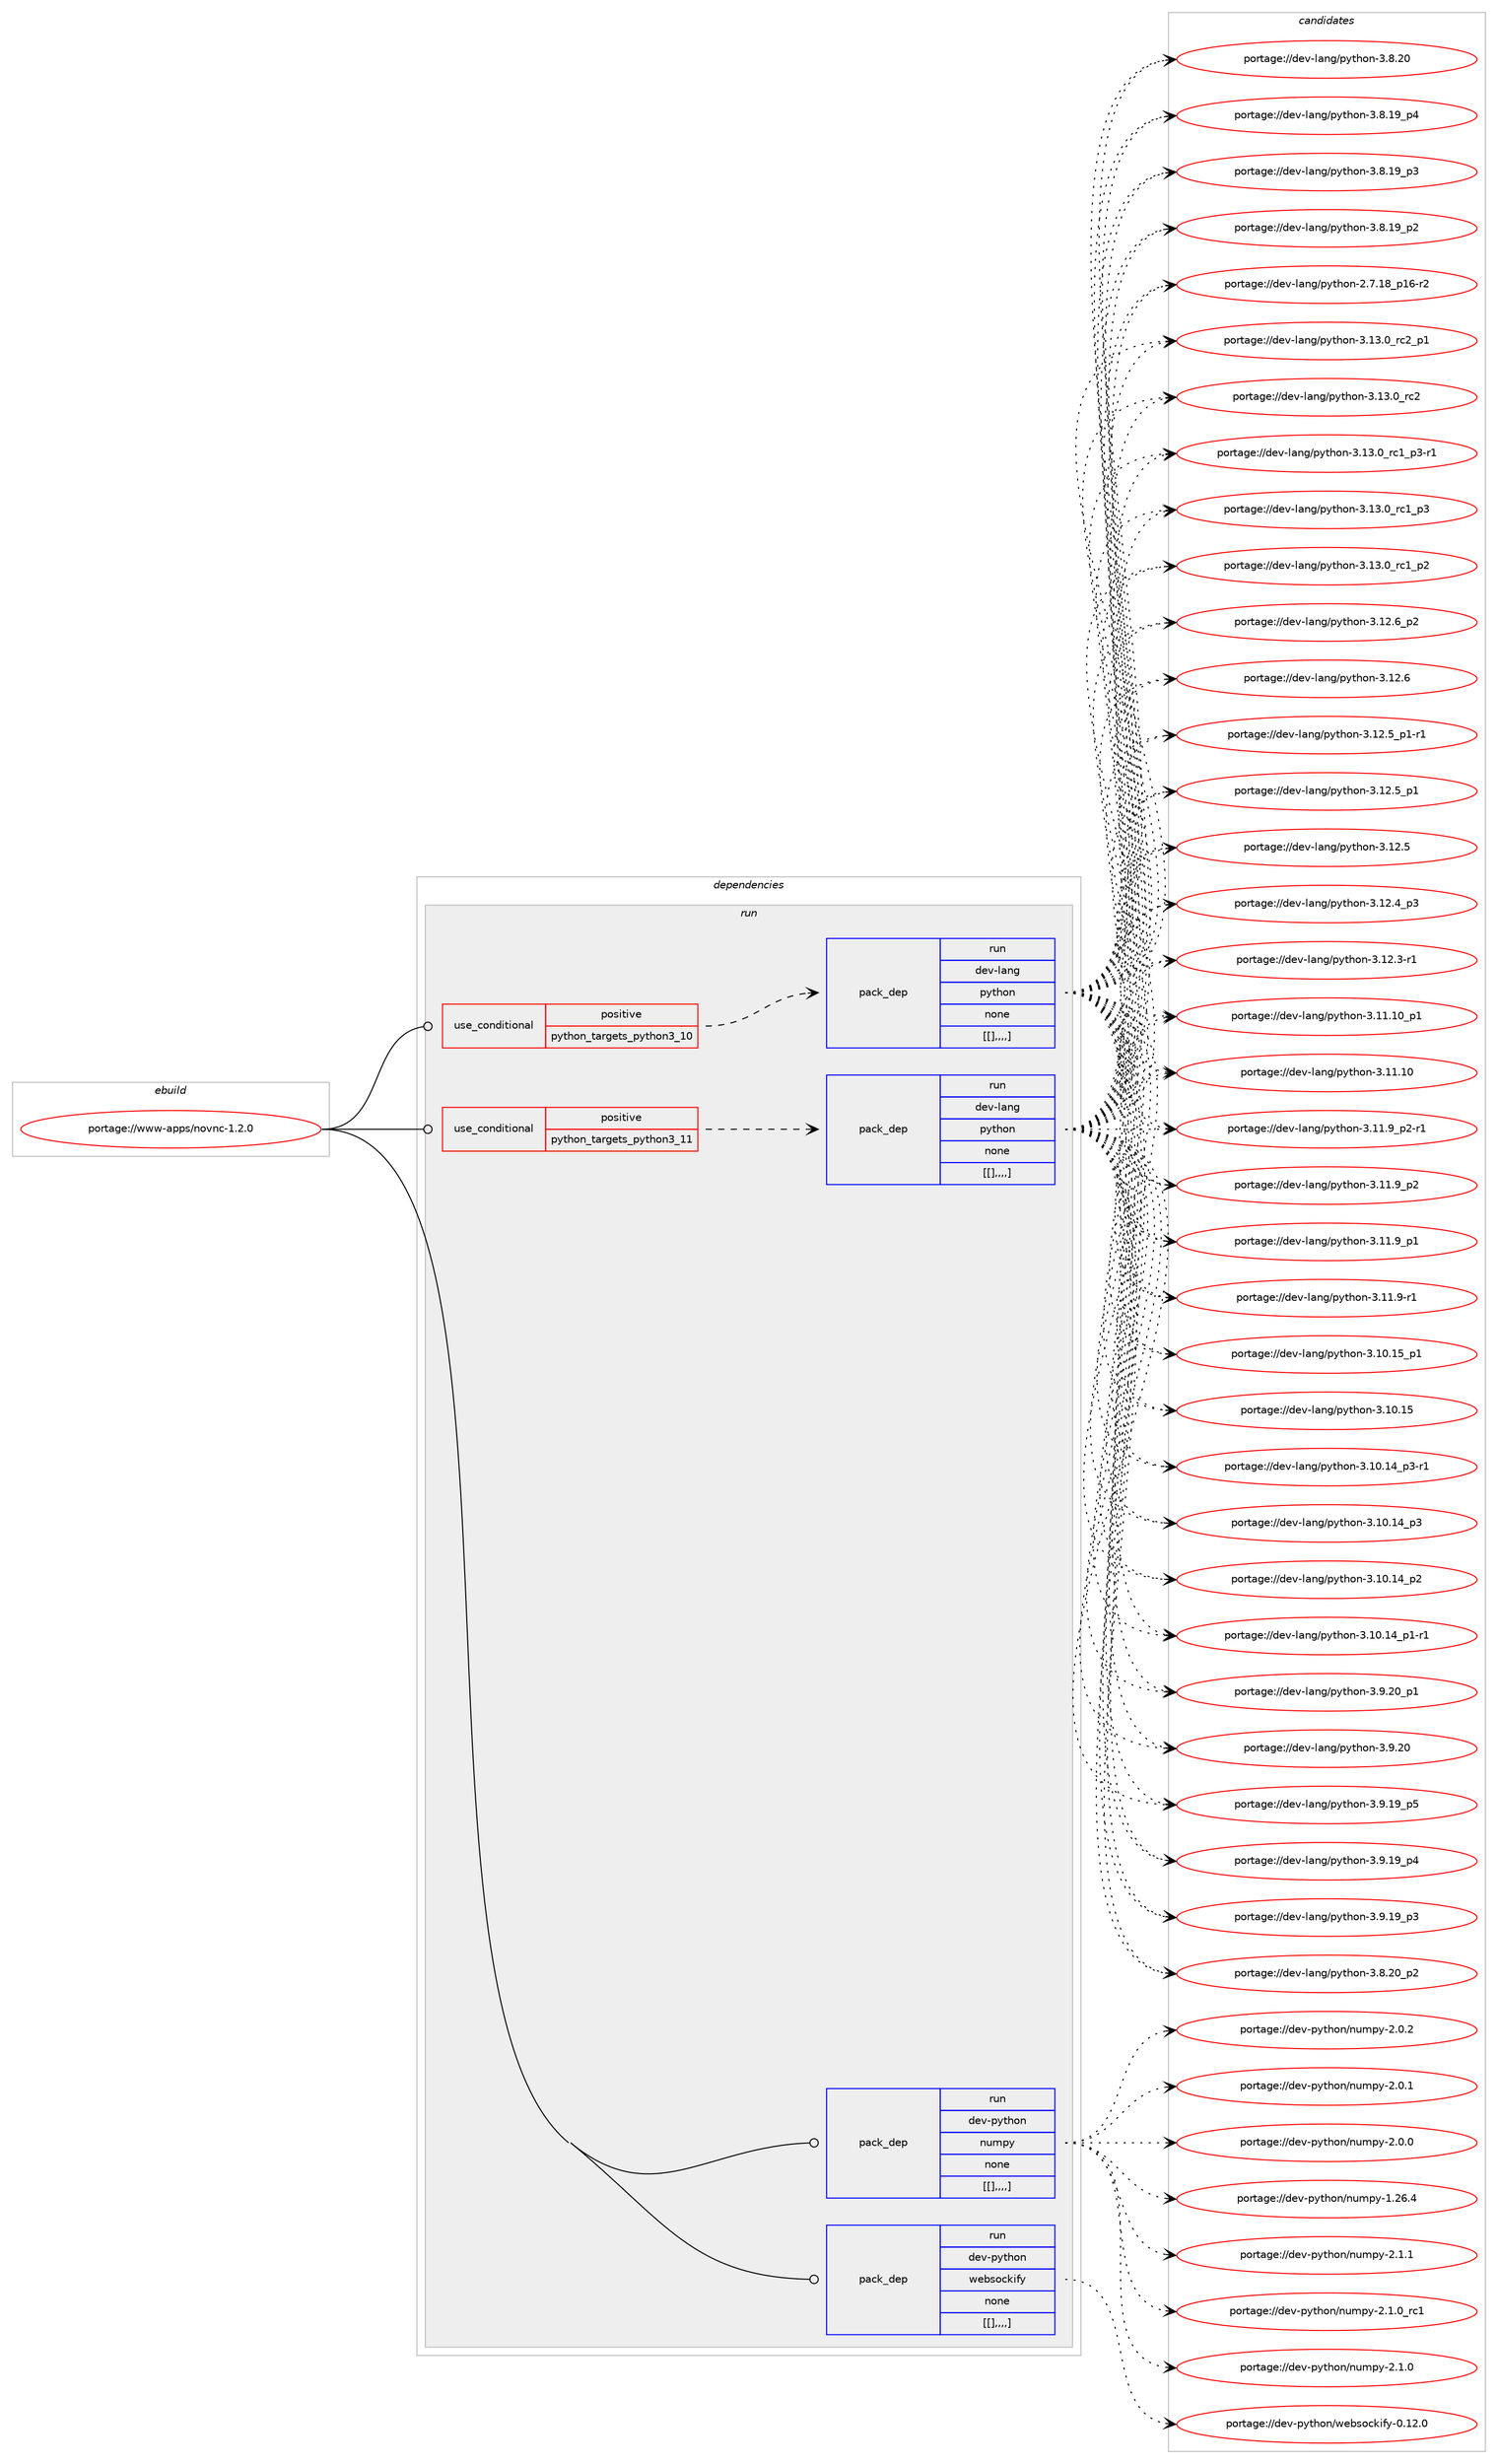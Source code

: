 digraph prolog {

# *************
# Graph options
# *************

newrank=true;
concentrate=true;
compound=true;
graph [rankdir=LR,fontname=Helvetica,fontsize=10,ranksep=1.5];#, ranksep=2.5, nodesep=0.2];
edge  [arrowhead=vee];
node  [fontname=Helvetica,fontsize=10];

# **********
# The ebuild
# **********

subgraph cluster_leftcol {
color=gray;
label=<<i>ebuild</i>>;
id [label="portage://www-apps/novnc-1.2.0", color=red, width=4, href="../www-apps/novnc-1.2.0.svg"];
}

# ****************
# The dependencies
# ****************

subgraph cluster_midcol {
color=gray;
label=<<i>dependencies</i>>;
subgraph cluster_compile {
fillcolor="#eeeeee";
style=filled;
label=<<i>compile</i>>;
}
subgraph cluster_compileandrun {
fillcolor="#eeeeee";
style=filled;
label=<<i>compile and run</i>>;
}
subgraph cluster_run {
fillcolor="#eeeeee";
style=filled;
label=<<i>run</i>>;
subgraph cond124281 {
dependency461075 [label=<<TABLE BORDER="0" CELLBORDER="1" CELLSPACING="0" CELLPADDING="4"><TR><TD ROWSPAN="3" CELLPADDING="10">use_conditional</TD></TR><TR><TD>positive</TD></TR><TR><TD>python_targets_python3_10</TD></TR></TABLE>>, shape=none, color=red];
subgraph pack333488 {
dependency461076 [label=<<TABLE BORDER="0" CELLBORDER="1" CELLSPACING="0" CELLPADDING="4" WIDTH="220"><TR><TD ROWSPAN="6" CELLPADDING="30">pack_dep</TD></TR><TR><TD WIDTH="110">run</TD></TR><TR><TD>dev-lang</TD></TR><TR><TD>python</TD></TR><TR><TD>none</TD></TR><TR><TD>[[],,,,]</TD></TR></TABLE>>, shape=none, color=blue];
}
dependency461075:e -> dependency461076:w [weight=20,style="dashed",arrowhead="vee"];
}
id:e -> dependency461075:w [weight=20,style="solid",arrowhead="odot"];
subgraph cond124282 {
dependency461077 [label=<<TABLE BORDER="0" CELLBORDER="1" CELLSPACING="0" CELLPADDING="4"><TR><TD ROWSPAN="3" CELLPADDING="10">use_conditional</TD></TR><TR><TD>positive</TD></TR><TR><TD>python_targets_python3_11</TD></TR></TABLE>>, shape=none, color=red];
subgraph pack333489 {
dependency461078 [label=<<TABLE BORDER="0" CELLBORDER="1" CELLSPACING="0" CELLPADDING="4" WIDTH="220"><TR><TD ROWSPAN="6" CELLPADDING="30">pack_dep</TD></TR><TR><TD WIDTH="110">run</TD></TR><TR><TD>dev-lang</TD></TR><TR><TD>python</TD></TR><TR><TD>none</TD></TR><TR><TD>[[],,,,]</TD></TR></TABLE>>, shape=none, color=blue];
}
dependency461077:e -> dependency461078:w [weight=20,style="dashed",arrowhead="vee"];
}
id:e -> dependency461077:w [weight=20,style="solid",arrowhead="odot"];
subgraph pack333490 {
dependency461079 [label=<<TABLE BORDER="0" CELLBORDER="1" CELLSPACING="0" CELLPADDING="4" WIDTH="220"><TR><TD ROWSPAN="6" CELLPADDING="30">pack_dep</TD></TR><TR><TD WIDTH="110">run</TD></TR><TR><TD>dev-python</TD></TR><TR><TD>numpy</TD></TR><TR><TD>none</TD></TR><TR><TD>[[],,,,]</TD></TR></TABLE>>, shape=none, color=blue];
}
id:e -> dependency461079:w [weight=20,style="solid",arrowhead="odot"];
subgraph pack333491 {
dependency461080 [label=<<TABLE BORDER="0" CELLBORDER="1" CELLSPACING="0" CELLPADDING="4" WIDTH="220"><TR><TD ROWSPAN="6" CELLPADDING="30">pack_dep</TD></TR><TR><TD WIDTH="110">run</TD></TR><TR><TD>dev-python</TD></TR><TR><TD>websockify</TD></TR><TR><TD>none</TD></TR><TR><TD>[[],,,,]</TD></TR></TABLE>>, shape=none, color=blue];
}
id:e -> dependency461080:w [weight=20,style="solid",arrowhead="odot"];
}
}

# **************
# The candidates
# **************

subgraph cluster_choices {
rank=same;
color=gray;
label=<<i>candidates</i>>;

subgraph choice333488 {
color=black;
nodesep=1;
choice100101118451089711010347112121116104111110455146495146489511499509511249 [label="portage://dev-lang/python-3.13.0_rc2_p1", color=red, width=4,href="../dev-lang/python-3.13.0_rc2_p1.svg"];
choice10010111845108971101034711212111610411111045514649514648951149950 [label="portage://dev-lang/python-3.13.0_rc2", color=red, width=4,href="../dev-lang/python-3.13.0_rc2.svg"];
choice1001011184510897110103471121211161041111104551464951464895114994995112514511449 [label="portage://dev-lang/python-3.13.0_rc1_p3-r1", color=red, width=4,href="../dev-lang/python-3.13.0_rc1_p3-r1.svg"];
choice100101118451089711010347112121116104111110455146495146489511499499511251 [label="portage://dev-lang/python-3.13.0_rc1_p3", color=red, width=4,href="../dev-lang/python-3.13.0_rc1_p3.svg"];
choice100101118451089711010347112121116104111110455146495146489511499499511250 [label="portage://dev-lang/python-3.13.0_rc1_p2", color=red, width=4,href="../dev-lang/python-3.13.0_rc1_p2.svg"];
choice100101118451089711010347112121116104111110455146495046549511250 [label="portage://dev-lang/python-3.12.6_p2", color=red, width=4,href="../dev-lang/python-3.12.6_p2.svg"];
choice10010111845108971101034711212111610411111045514649504654 [label="portage://dev-lang/python-3.12.6", color=red, width=4,href="../dev-lang/python-3.12.6.svg"];
choice1001011184510897110103471121211161041111104551464950465395112494511449 [label="portage://dev-lang/python-3.12.5_p1-r1", color=red, width=4,href="../dev-lang/python-3.12.5_p1-r1.svg"];
choice100101118451089711010347112121116104111110455146495046539511249 [label="portage://dev-lang/python-3.12.5_p1", color=red, width=4,href="../dev-lang/python-3.12.5_p1.svg"];
choice10010111845108971101034711212111610411111045514649504653 [label="portage://dev-lang/python-3.12.5", color=red, width=4,href="../dev-lang/python-3.12.5.svg"];
choice100101118451089711010347112121116104111110455146495046529511251 [label="portage://dev-lang/python-3.12.4_p3", color=red, width=4,href="../dev-lang/python-3.12.4_p3.svg"];
choice100101118451089711010347112121116104111110455146495046514511449 [label="portage://dev-lang/python-3.12.3-r1", color=red, width=4,href="../dev-lang/python-3.12.3-r1.svg"];
choice10010111845108971101034711212111610411111045514649494649489511249 [label="portage://dev-lang/python-3.11.10_p1", color=red, width=4,href="../dev-lang/python-3.11.10_p1.svg"];
choice1001011184510897110103471121211161041111104551464949464948 [label="portage://dev-lang/python-3.11.10", color=red, width=4,href="../dev-lang/python-3.11.10.svg"];
choice1001011184510897110103471121211161041111104551464949465795112504511449 [label="portage://dev-lang/python-3.11.9_p2-r1", color=red, width=4,href="../dev-lang/python-3.11.9_p2-r1.svg"];
choice100101118451089711010347112121116104111110455146494946579511250 [label="portage://dev-lang/python-3.11.9_p2", color=red, width=4,href="../dev-lang/python-3.11.9_p2.svg"];
choice100101118451089711010347112121116104111110455146494946579511249 [label="portage://dev-lang/python-3.11.9_p1", color=red, width=4,href="../dev-lang/python-3.11.9_p1.svg"];
choice100101118451089711010347112121116104111110455146494946574511449 [label="portage://dev-lang/python-3.11.9-r1", color=red, width=4,href="../dev-lang/python-3.11.9-r1.svg"];
choice10010111845108971101034711212111610411111045514649484649539511249 [label="portage://dev-lang/python-3.10.15_p1", color=red, width=4,href="../dev-lang/python-3.10.15_p1.svg"];
choice1001011184510897110103471121211161041111104551464948464953 [label="portage://dev-lang/python-3.10.15", color=red, width=4,href="../dev-lang/python-3.10.15.svg"];
choice100101118451089711010347112121116104111110455146494846495295112514511449 [label="portage://dev-lang/python-3.10.14_p3-r1", color=red, width=4,href="../dev-lang/python-3.10.14_p3-r1.svg"];
choice10010111845108971101034711212111610411111045514649484649529511251 [label="portage://dev-lang/python-3.10.14_p3", color=red, width=4,href="../dev-lang/python-3.10.14_p3.svg"];
choice10010111845108971101034711212111610411111045514649484649529511250 [label="portage://dev-lang/python-3.10.14_p2", color=red, width=4,href="../dev-lang/python-3.10.14_p2.svg"];
choice100101118451089711010347112121116104111110455146494846495295112494511449 [label="portage://dev-lang/python-3.10.14_p1-r1", color=red, width=4,href="../dev-lang/python-3.10.14_p1-r1.svg"];
choice100101118451089711010347112121116104111110455146574650489511249 [label="portage://dev-lang/python-3.9.20_p1", color=red, width=4,href="../dev-lang/python-3.9.20_p1.svg"];
choice10010111845108971101034711212111610411111045514657465048 [label="portage://dev-lang/python-3.9.20", color=red, width=4,href="../dev-lang/python-3.9.20.svg"];
choice100101118451089711010347112121116104111110455146574649579511253 [label="portage://dev-lang/python-3.9.19_p5", color=red, width=4,href="../dev-lang/python-3.9.19_p5.svg"];
choice100101118451089711010347112121116104111110455146574649579511252 [label="portage://dev-lang/python-3.9.19_p4", color=red, width=4,href="../dev-lang/python-3.9.19_p4.svg"];
choice100101118451089711010347112121116104111110455146574649579511251 [label="portage://dev-lang/python-3.9.19_p3", color=red, width=4,href="../dev-lang/python-3.9.19_p3.svg"];
choice100101118451089711010347112121116104111110455146564650489511250 [label="portage://dev-lang/python-3.8.20_p2", color=red, width=4,href="../dev-lang/python-3.8.20_p2.svg"];
choice10010111845108971101034711212111610411111045514656465048 [label="portage://dev-lang/python-3.8.20", color=red, width=4,href="../dev-lang/python-3.8.20.svg"];
choice100101118451089711010347112121116104111110455146564649579511252 [label="portage://dev-lang/python-3.8.19_p4", color=red, width=4,href="../dev-lang/python-3.8.19_p4.svg"];
choice100101118451089711010347112121116104111110455146564649579511251 [label="portage://dev-lang/python-3.8.19_p3", color=red, width=4,href="../dev-lang/python-3.8.19_p3.svg"];
choice100101118451089711010347112121116104111110455146564649579511250 [label="portage://dev-lang/python-3.8.19_p2", color=red, width=4,href="../dev-lang/python-3.8.19_p2.svg"];
choice100101118451089711010347112121116104111110455046554649569511249544511450 [label="portage://dev-lang/python-2.7.18_p16-r2", color=red, width=4,href="../dev-lang/python-2.7.18_p16-r2.svg"];
dependency461076:e -> choice100101118451089711010347112121116104111110455146495146489511499509511249:w [style=dotted,weight="100"];
dependency461076:e -> choice10010111845108971101034711212111610411111045514649514648951149950:w [style=dotted,weight="100"];
dependency461076:e -> choice1001011184510897110103471121211161041111104551464951464895114994995112514511449:w [style=dotted,weight="100"];
dependency461076:e -> choice100101118451089711010347112121116104111110455146495146489511499499511251:w [style=dotted,weight="100"];
dependency461076:e -> choice100101118451089711010347112121116104111110455146495146489511499499511250:w [style=dotted,weight="100"];
dependency461076:e -> choice100101118451089711010347112121116104111110455146495046549511250:w [style=dotted,weight="100"];
dependency461076:e -> choice10010111845108971101034711212111610411111045514649504654:w [style=dotted,weight="100"];
dependency461076:e -> choice1001011184510897110103471121211161041111104551464950465395112494511449:w [style=dotted,weight="100"];
dependency461076:e -> choice100101118451089711010347112121116104111110455146495046539511249:w [style=dotted,weight="100"];
dependency461076:e -> choice10010111845108971101034711212111610411111045514649504653:w [style=dotted,weight="100"];
dependency461076:e -> choice100101118451089711010347112121116104111110455146495046529511251:w [style=dotted,weight="100"];
dependency461076:e -> choice100101118451089711010347112121116104111110455146495046514511449:w [style=dotted,weight="100"];
dependency461076:e -> choice10010111845108971101034711212111610411111045514649494649489511249:w [style=dotted,weight="100"];
dependency461076:e -> choice1001011184510897110103471121211161041111104551464949464948:w [style=dotted,weight="100"];
dependency461076:e -> choice1001011184510897110103471121211161041111104551464949465795112504511449:w [style=dotted,weight="100"];
dependency461076:e -> choice100101118451089711010347112121116104111110455146494946579511250:w [style=dotted,weight="100"];
dependency461076:e -> choice100101118451089711010347112121116104111110455146494946579511249:w [style=dotted,weight="100"];
dependency461076:e -> choice100101118451089711010347112121116104111110455146494946574511449:w [style=dotted,weight="100"];
dependency461076:e -> choice10010111845108971101034711212111610411111045514649484649539511249:w [style=dotted,weight="100"];
dependency461076:e -> choice1001011184510897110103471121211161041111104551464948464953:w [style=dotted,weight="100"];
dependency461076:e -> choice100101118451089711010347112121116104111110455146494846495295112514511449:w [style=dotted,weight="100"];
dependency461076:e -> choice10010111845108971101034711212111610411111045514649484649529511251:w [style=dotted,weight="100"];
dependency461076:e -> choice10010111845108971101034711212111610411111045514649484649529511250:w [style=dotted,weight="100"];
dependency461076:e -> choice100101118451089711010347112121116104111110455146494846495295112494511449:w [style=dotted,weight="100"];
dependency461076:e -> choice100101118451089711010347112121116104111110455146574650489511249:w [style=dotted,weight="100"];
dependency461076:e -> choice10010111845108971101034711212111610411111045514657465048:w [style=dotted,weight="100"];
dependency461076:e -> choice100101118451089711010347112121116104111110455146574649579511253:w [style=dotted,weight="100"];
dependency461076:e -> choice100101118451089711010347112121116104111110455146574649579511252:w [style=dotted,weight="100"];
dependency461076:e -> choice100101118451089711010347112121116104111110455146574649579511251:w [style=dotted,weight="100"];
dependency461076:e -> choice100101118451089711010347112121116104111110455146564650489511250:w [style=dotted,weight="100"];
dependency461076:e -> choice10010111845108971101034711212111610411111045514656465048:w [style=dotted,weight="100"];
dependency461076:e -> choice100101118451089711010347112121116104111110455146564649579511252:w [style=dotted,weight="100"];
dependency461076:e -> choice100101118451089711010347112121116104111110455146564649579511251:w [style=dotted,weight="100"];
dependency461076:e -> choice100101118451089711010347112121116104111110455146564649579511250:w [style=dotted,weight="100"];
dependency461076:e -> choice100101118451089711010347112121116104111110455046554649569511249544511450:w [style=dotted,weight="100"];
}
subgraph choice333489 {
color=black;
nodesep=1;
choice100101118451089711010347112121116104111110455146495146489511499509511249 [label="portage://dev-lang/python-3.13.0_rc2_p1", color=red, width=4,href="../dev-lang/python-3.13.0_rc2_p1.svg"];
choice10010111845108971101034711212111610411111045514649514648951149950 [label="portage://dev-lang/python-3.13.0_rc2", color=red, width=4,href="../dev-lang/python-3.13.0_rc2.svg"];
choice1001011184510897110103471121211161041111104551464951464895114994995112514511449 [label="portage://dev-lang/python-3.13.0_rc1_p3-r1", color=red, width=4,href="../dev-lang/python-3.13.0_rc1_p3-r1.svg"];
choice100101118451089711010347112121116104111110455146495146489511499499511251 [label="portage://dev-lang/python-3.13.0_rc1_p3", color=red, width=4,href="../dev-lang/python-3.13.0_rc1_p3.svg"];
choice100101118451089711010347112121116104111110455146495146489511499499511250 [label="portage://dev-lang/python-3.13.0_rc1_p2", color=red, width=4,href="../dev-lang/python-3.13.0_rc1_p2.svg"];
choice100101118451089711010347112121116104111110455146495046549511250 [label="portage://dev-lang/python-3.12.6_p2", color=red, width=4,href="../dev-lang/python-3.12.6_p2.svg"];
choice10010111845108971101034711212111610411111045514649504654 [label="portage://dev-lang/python-3.12.6", color=red, width=4,href="../dev-lang/python-3.12.6.svg"];
choice1001011184510897110103471121211161041111104551464950465395112494511449 [label="portage://dev-lang/python-3.12.5_p1-r1", color=red, width=4,href="../dev-lang/python-3.12.5_p1-r1.svg"];
choice100101118451089711010347112121116104111110455146495046539511249 [label="portage://dev-lang/python-3.12.5_p1", color=red, width=4,href="../dev-lang/python-3.12.5_p1.svg"];
choice10010111845108971101034711212111610411111045514649504653 [label="portage://dev-lang/python-3.12.5", color=red, width=4,href="../dev-lang/python-3.12.5.svg"];
choice100101118451089711010347112121116104111110455146495046529511251 [label="portage://dev-lang/python-3.12.4_p3", color=red, width=4,href="../dev-lang/python-3.12.4_p3.svg"];
choice100101118451089711010347112121116104111110455146495046514511449 [label="portage://dev-lang/python-3.12.3-r1", color=red, width=4,href="../dev-lang/python-3.12.3-r1.svg"];
choice10010111845108971101034711212111610411111045514649494649489511249 [label="portage://dev-lang/python-3.11.10_p1", color=red, width=4,href="../dev-lang/python-3.11.10_p1.svg"];
choice1001011184510897110103471121211161041111104551464949464948 [label="portage://dev-lang/python-3.11.10", color=red, width=4,href="../dev-lang/python-3.11.10.svg"];
choice1001011184510897110103471121211161041111104551464949465795112504511449 [label="portage://dev-lang/python-3.11.9_p2-r1", color=red, width=4,href="../dev-lang/python-3.11.9_p2-r1.svg"];
choice100101118451089711010347112121116104111110455146494946579511250 [label="portage://dev-lang/python-3.11.9_p2", color=red, width=4,href="../dev-lang/python-3.11.9_p2.svg"];
choice100101118451089711010347112121116104111110455146494946579511249 [label="portage://dev-lang/python-3.11.9_p1", color=red, width=4,href="../dev-lang/python-3.11.9_p1.svg"];
choice100101118451089711010347112121116104111110455146494946574511449 [label="portage://dev-lang/python-3.11.9-r1", color=red, width=4,href="../dev-lang/python-3.11.9-r1.svg"];
choice10010111845108971101034711212111610411111045514649484649539511249 [label="portage://dev-lang/python-3.10.15_p1", color=red, width=4,href="../dev-lang/python-3.10.15_p1.svg"];
choice1001011184510897110103471121211161041111104551464948464953 [label="portage://dev-lang/python-3.10.15", color=red, width=4,href="../dev-lang/python-3.10.15.svg"];
choice100101118451089711010347112121116104111110455146494846495295112514511449 [label="portage://dev-lang/python-3.10.14_p3-r1", color=red, width=4,href="../dev-lang/python-3.10.14_p3-r1.svg"];
choice10010111845108971101034711212111610411111045514649484649529511251 [label="portage://dev-lang/python-3.10.14_p3", color=red, width=4,href="../dev-lang/python-3.10.14_p3.svg"];
choice10010111845108971101034711212111610411111045514649484649529511250 [label="portage://dev-lang/python-3.10.14_p2", color=red, width=4,href="../dev-lang/python-3.10.14_p2.svg"];
choice100101118451089711010347112121116104111110455146494846495295112494511449 [label="portage://dev-lang/python-3.10.14_p1-r1", color=red, width=4,href="../dev-lang/python-3.10.14_p1-r1.svg"];
choice100101118451089711010347112121116104111110455146574650489511249 [label="portage://dev-lang/python-3.9.20_p1", color=red, width=4,href="../dev-lang/python-3.9.20_p1.svg"];
choice10010111845108971101034711212111610411111045514657465048 [label="portage://dev-lang/python-3.9.20", color=red, width=4,href="../dev-lang/python-3.9.20.svg"];
choice100101118451089711010347112121116104111110455146574649579511253 [label="portage://dev-lang/python-3.9.19_p5", color=red, width=4,href="../dev-lang/python-3.9.19_p5.svg"];
choice100101118451089711010347112121116104111110455146574649579511252 [label="portage://dev-lang/python-3.9.19_p4", color=red, width=4,href="../dev-lang/python-3.9.19_p4.svg"];
choice100101118451089711010347112121116104111110455146574649579511251 [label="portage://dev-lang/python-3.9.19_p3", color=red, width=4,href="../dev-lang/python-3.9.19_p3.svg"];
choice100101118451089711010347112121116104111110455146564650489511250 [label="portage://dev-lang/python-3.8.20_p2", color=red, width=4,href="../dev-lang/python-3.8.20_p2.svg"];
choice10010111845108971101034711212111610411111045514656465048 [label="portage://dev-lang/python-3.8.20", color=red, width=4,href="../dev-lang/python-3.8.20.svg"];
choice100101118451089711010347112121116104111110455146564649579511252 [label="portage://dev-lang/python-3.8.19_p4", color=red, width=4,href="../dev-lang/python-3.8.19_p4.svg"];
choice100101118451089711010347112121116104111110455146564649579511251 [label="portage://dev-lang/python-3.8.19_p3", color=red, width=4,href="../dev-lang/python-3.8.19_p3.svg"];
choice100101118451089711010347112121116104111110455146564649579511250 [label="portage://dev-lang/python-3.8.19_p2", color=red, width=4,href="../dev-lang/python-3.8.19_p2.svg"];
choice100101118451089711010347112121116104111110455046554649569511249544511450 [label="portage://dev-lang/python-2.7.18_p16-r2", color=red, width=4,href="../dev-lang/python-2.7.18_p16-r2.svg"];
dependency461078:e -> choice100101118451089711010347112121116104111110455146495146489511499509511249:w [style=dotted,weight="100"];
dependency461078:e -> choice10010111845108971101034711212111610411111045514649514648951149950:w [style=dotted,weight="100"];
dependency461078:e -> choice1001011184510897110103471121211161041111104551464951464895114994995112514511449:w [style=dotted,weight="100"];
dependency461078:e -> choice100101118451089711010347112121116104111110455146495146489511499499511251:w [style=dotted,weight="100"];
dependency461078:e -> choice100101118451089711010347112121116104111110455146495146489511499499511250:w [style=dotted,weight="100"];
dependency461078:e -> choice100101118451089711010347112121116104111110455146495046549511250:w [style=dotted,weight="100"];
dependency461078:e -> choice10010111845108971101034711212111610411111045514649504654:w [style=dotted,weight="100"];
dependency461078:e -> choice1001011184510897110103471121211161041111104551464950465395112494511449:w [style=dotted,weight="100"];
dependency461078:e -> choice100101118451089711010347112121116104111110455146495046539511249:w [style=dotted,weight="100"];
dependency461078:e -> choice10010111845108971101034711212111610411111045514649504653:w [style=dotted,weight="100"];
dependency461078:e -> choice100101118451089711010347112121116104111110455146495046529511251:w [style=dotted,weight="100"];
dependency461078:e -> choice100101118451089711010347112121116104111110455146495046514511449:w [style=dotted,weight="100"];
dependency461078:e -> choice10010111845108971101034711212111610411111045514649494649489511249:w [style=dotted,weight="100"];
dependency461078:e -> choice1001011184510897110103471121211161041111104551464949464948:w [style=dotted,weight="100"];
dependency461078:e -> choice1001011184510897110103471121211161041111104551464949465795112504511449:w [style=dotted,weight="100"];
dependency461078:e -> choice100101118451089711010347112121116104111110455146494946579511250:w [style=dotted,weight="100"];
dependency461078:e -> choice100101118451089711010347112121116104111110455146494946579511249:w [style=dotted,weight="100"];
dependency461078:e -> choice100101118451089711010347112121116104111110455146494946574511449:w [style=dotted,weight="100"];
dependency461078:e -> choice10010111845108971101034711212111610411111045514649484649539511249:w [style=dotted,weight="100"];
dependency461078:e -> choice1001011184510897110103471121211161041111104551464948464953:w [style=dotted,weight="100"];
dependency461078:e -> choice100101118451089711010347112121116104111110455146494846495295112514511449:w [style=dotted,weight="100"];
dependency461078:e -> choice10010111845108971101034711212111610411111045514649484649529511251:w [style=dotted,weight="100"];
dependency461078:e -> choice10010111845108971101034711212111610411111045514649484649529511250:w [style=dotted,weight="100"];
dependency461078:e -> choice100101118451089711010347112121116104111110455146494846495295112494511449:w [style=dotted,weight="100"];
dependency461078:e -> choice100101118451089711010347112121116104111110455146574650489511249:w [style=dotted,weight="100"];
dependency461078:e -> choice10010111845108971101034711212111610411111045514657465048:w [style=dotted,weight="100"];
dependency461078:e -> choice100101118451089711010347112121116104111110455146574649579511253:w [style=dotted,weight="100"];
dependency461078:e -> choice100101118451089711010347112121116104111110455146574649579511252:w [style=dotted,weight="100"];
dependency461078:e -> choice100101118451089711010347112121116104111110455146574649579511251:w [style=dotted,weight="100"];
dependency461078:e -> choice100101118451089711010347112121116104111110455146564650489511250:w [style=dotted,weight="100"];
dependency461078:e -> choice10010111845108971101034711212111610411111045514656465048:w [style=dotted,weight="100"];
dependency461078:e -> choice100101118451089711010347112121116104111110455146564649579511252:w [style=dotted,weight="100"];
dependency461078:e -> choice100101118451089711010347112121116104111110455146564649579511251:w [style=dotted,weight="100"];
dependency461078:e -> choice100101118451089711010347112121116104111110455146564649579511250:w [style=dotted,weight="100"];
dependency461078:e -> choice100101118451089711010347112121116104111110455046554649569511249544511450:w [style=dotted,weight="100"];
}
subgraph choice333490 {
color=black;
nodesep=1;
choice1001011184511212111610411111047110117109112121455046494649 [label="portage://dev-python/numpy-2.1.1", color=red, width=4,href="../dev-python/numpy-2.1.1.svg"];
choice1001011184511212111610411111047110117109112121455046494648951149949 [label="portage://dev-python/numpy-2.1.0_rc1", color=red, width=4,href="../dev-python/numpy-2.1.0_rc1.svg"];
choice1001011184511212111610411111047110117109112121455046494648 [label="portage://dev-python/numpy-2.1.0", color=red, width=4,href="../dev-python/numpy-2.1.0.svg"];
choice1001011184511212111610411111047110117109112121455046484650 [label="portage://dev-python/numpy-2.0.2", color=red, width=4,href="../dev-python/numpy-2.0.2.svg"];
choice1001011184511212111610411111047110117109112121455046484649 [label="portage://dev-python/numpy-2.0.1", color=red, width=4,href="../dev-python/numpy-2.0.1.svg"];
choice1001011184511212111610411111047110117109112121455046484648 [label="portage://dev-python/numpy-2.0.0", color=red, width=4,href="../dev-python/numpy-2.0.0.svg"];
choice100101118451121211161041111104711011710911212145494650544652 [label="portage://dev-python/numpy-1.26.4", color=red, width=4,href="../dev-python/numpy-1.26.4.svg"];
dependency461079:e -> choice1001011184511212111610411111047110117109112121455046494649:w [style=dotted,weight="100"];
dependency461079:e -> choice1001011184511212111610411111047110117109112121455046494648951149949:w [style=dotted,weight="100"];
dependency461079:e -> choice1001011184511212111610411111047110117109112121455046494648:w [style=dotted,weight="100"];
dependency461079:e -> choice1001011184511212111610411111047110117109112121455046484650:w [style=dotted,weight="100"];
dependency461079:e -> choice1001011184511212111610411111047110117109112121455046484649:w [style=dotted,weight="100"];
dependency461079:e -> choice1001011184511212111610411111047110117109112121455046484648:w [style=dotted,weight="100"];
dependency461079:e -> choice100101118451121211161041111104711011710911212145494650544652:w [style=dotted,weight="100"];
}
subgraph choice333491 {
color=black;
nodesep=1;
choice1001011184511212111610411111047119101981151119910710510212145484649504648 [label="portage://dev-python/websockify-0.12.0", color=red, width=4,href="../dev-python/websockify-0.12.0.svg"];
dependency461080:e -> choice1001011184511212111610411111047119101981151119910710510212145484649504648:w [style=dotted,weight="100"];
}
}

}
